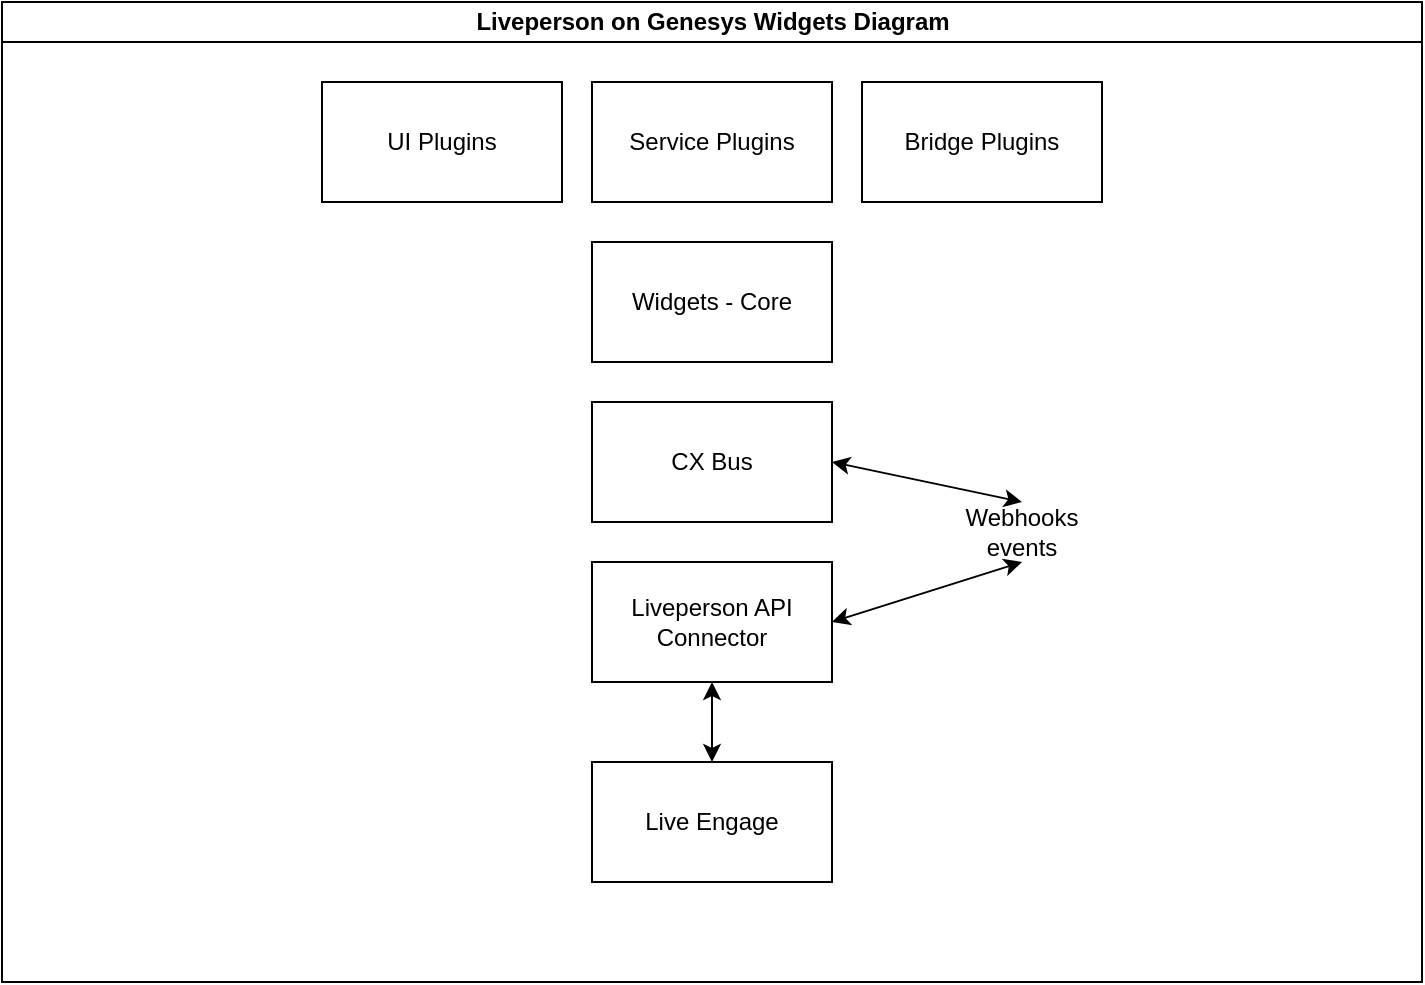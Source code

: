 <mxfile version="21.1.1" type="github">
  <diagram id="prtHgNgQTEPvFCAcTncT" name="Page-1">
    <mxGraphModel dx="2261" dy="764" grid="1" gridSize="10" guides="1" tooltips="1" connect="1" arrows="1" fold="1" page="1" pageScale="1" pageWidth="827" pageHeight="1169" math="0" shadow="0">
      <root>
        <mxCell id="0" />
        <mxCell id="1" parent="0" />
        <mxCell id="dNxyNK7c78bLwvsdeMH5-11" value="Liveperson on&amp;nbsp;Genesys Widgets&lt;span style=&quot;background-color: initial;&quot;&gt;&amp;nbsp;Diagram&lt;/span&gt;" style="swimlane;html=1;startSize=20;horizontal=1;containerType=tree;glass=0;" parent="1" vertex="1">
          <mxGeometry x="-50" y="70" width="710" height="490" as="geometry" />
        </mxCell>
        <mxCell id="5qLdxWJnu1Q0lXafsw6Y-2" value="UI Plugins" style="rounded=0;whiteSpace=wrap;html=1;" vertex="1" parent="dNxyNK7c78bLwvsdeMH5-11">
          <mxGeometry x="160" y="40" width="120" height="60" as="geometry" />
        </mxCell>
        <mxCell id="5qLdxWJnu1Q0lXafsw6Y-4" value="Service Plugins" style="rounded=0;whiteSpace=wrap;html=1;" vertex="1" parent="dNxyNK7c78bLwvsdeMH5-11">
          <mxGeometry x="295" y="40" width="120" height="60" as="geometry" />
        </mxCell>
        <mxCell id="5qLdxWJnu1Q0lXafsw6Y-5" value="Bridge Plugins" style="rounded=0;whiteSpace=wrap;html=1;" vertex="1" parent="dNxyNK7c78bLwvsdeMH5-11">
          <mxGeometry x="430" y="40" width="120" height="60" as="geometry" />
        </mxCell>
        <mxCell id="5qLdxWJnu1Q0lXafsw6Y-6" value="Widgets - Core" style="rounded=0;whiteSpace=wrap;html=1;" vertex="1" parent="dNxyNK7c78bLwvsdeMH5-11">
          <mxGeometry x="295" y="120" width="120" height="60" as="geometry" />
        </mxCell>
        <mxCell id="5qLdxWJnu1Q0lXafsw6Y-7" value="CX Bus" style="rounded=0;whiteSpace=wrap;html=1;" vertex="1" parent="dNxyNK7c78bLwvsdeMH5-11">
          <mxGeometry x="295" y="200" width="120" height="60" as="geometry" />
        </mxCell>
        <mxCell id="5qLdxWJnu1Q0lXafsw6Y-8" value="Liveperson API Connector" style="rounded=0;whiteSpace=wrap;html=1;" vertex="1" parent="dNxyNK7c78bLwvsdeMH5-11">
          <mxGeometry x="295" y="280" width="120" height="60" as="geometry" />
        </mxCell>
        <mxCell id="5qLdxWJnu1Q0lXafsw6Y-9" value="Webhooks events" style="text;html=1;strokeColor=none;fillColor=none;align=center;verticalAlign=middle;whiteSpace=wrap;rounded=0;" vertex="1" parent="dNxyNK7c78bLwvsdeMH5-11">
          <mxGeometry x="480" y="250" width="60" height="30" as="geometry" />
        </mxCell>
        <mxCell id="5qLdxWJnu1Q0lXafsw6Y-11" value="" style="endArrow=classic;startArrow=classic;html=1;rounded=0;exitX=1;exitY=0.5;exitDx=0;exitDy=0;entryX=0.5;entryY=0;entryDx=0;entryDy=0;" edge="1" parent="dNxyNK7c78bLwvsdeMH5-11" source="5qLdxWJnu1Q0lXafsw6Y-7" target="5qLdxWJnu1Q0lXafsw6Y-9">
          <mxGeometry width="50" height="50" relative="1" as="geometry">
            <mxPoint x="440" y="330" as="sourcePoint" />
            <mxPoint x="490" y="280" as="targetPoint" />
          </mxGeometry>
        </mxCell>
        <mxCell id="5qLdxWJnu1Q0lXafsw6Y-10" value="" style="endArrow=classic;startArrow=classic;html=1;rounded=0;exitX=1;exitY=0.5;exitDx=0;exitDy=0;entryX=0.5;entryY=1;entryDx=0;entryDy=0;" edge="1" parent="dNxyNK7c78bLwvsdeMH5-11" source="5qLdxWJnu1Q0lXafsw6Y-8" target="5qLdxWJnu1Q0lXafsw6Y-9">
          <mxGeometry width="50" height="50" relative="1" as="geometry">
            <mxPoint x="440" y="330" as="sourcePoint" />
            <mxPoint x="490" y="280" as="targetPoint" />
          </mxGeometry>
        </mxCell>
        <mxCell id="5qLdxWJnu1Q0lXafsw6Y-12" value="Live Engage" style="rounded=0;whiteSpace=wrap;html=1;" vertex="1" parent="dNxyNK7c78bLwvsdeMH5-11">
          <mxGeometry x="295" y="380" width="120" height="60" as="geometry" />
        </mxCell>
        <mxCell id="5qLdxWJnu1Q0lXafsw6Y-13" value="" style="endArrow=classic;startArrow=classic;html=1;rounded=0;exitX=0.5;exitY=0;exitDx=0;exitDy=0;entryX=0.5;entryY=1;entryDx=0;entryDy=0;" edge="1" parent="dNxyNK7c78bLwvsdeMH5-11" source="5qLdxWJnu1Q0lXafsw6Y-12" target="5qLdxWJnu1Q0lXafsw6Y-8">
          <mxGeometry width="50" height="50" relative="1" as="geometry">
            <mxPoint x="440" y="330" as="sourcePoint" />
            <mxPoint x="490" y="280" as="targetPoint" />
          </mxGeometry>
        </mxCell>
      </root>
    </mxGraphModel>
  </diagram>
</mxfile>
